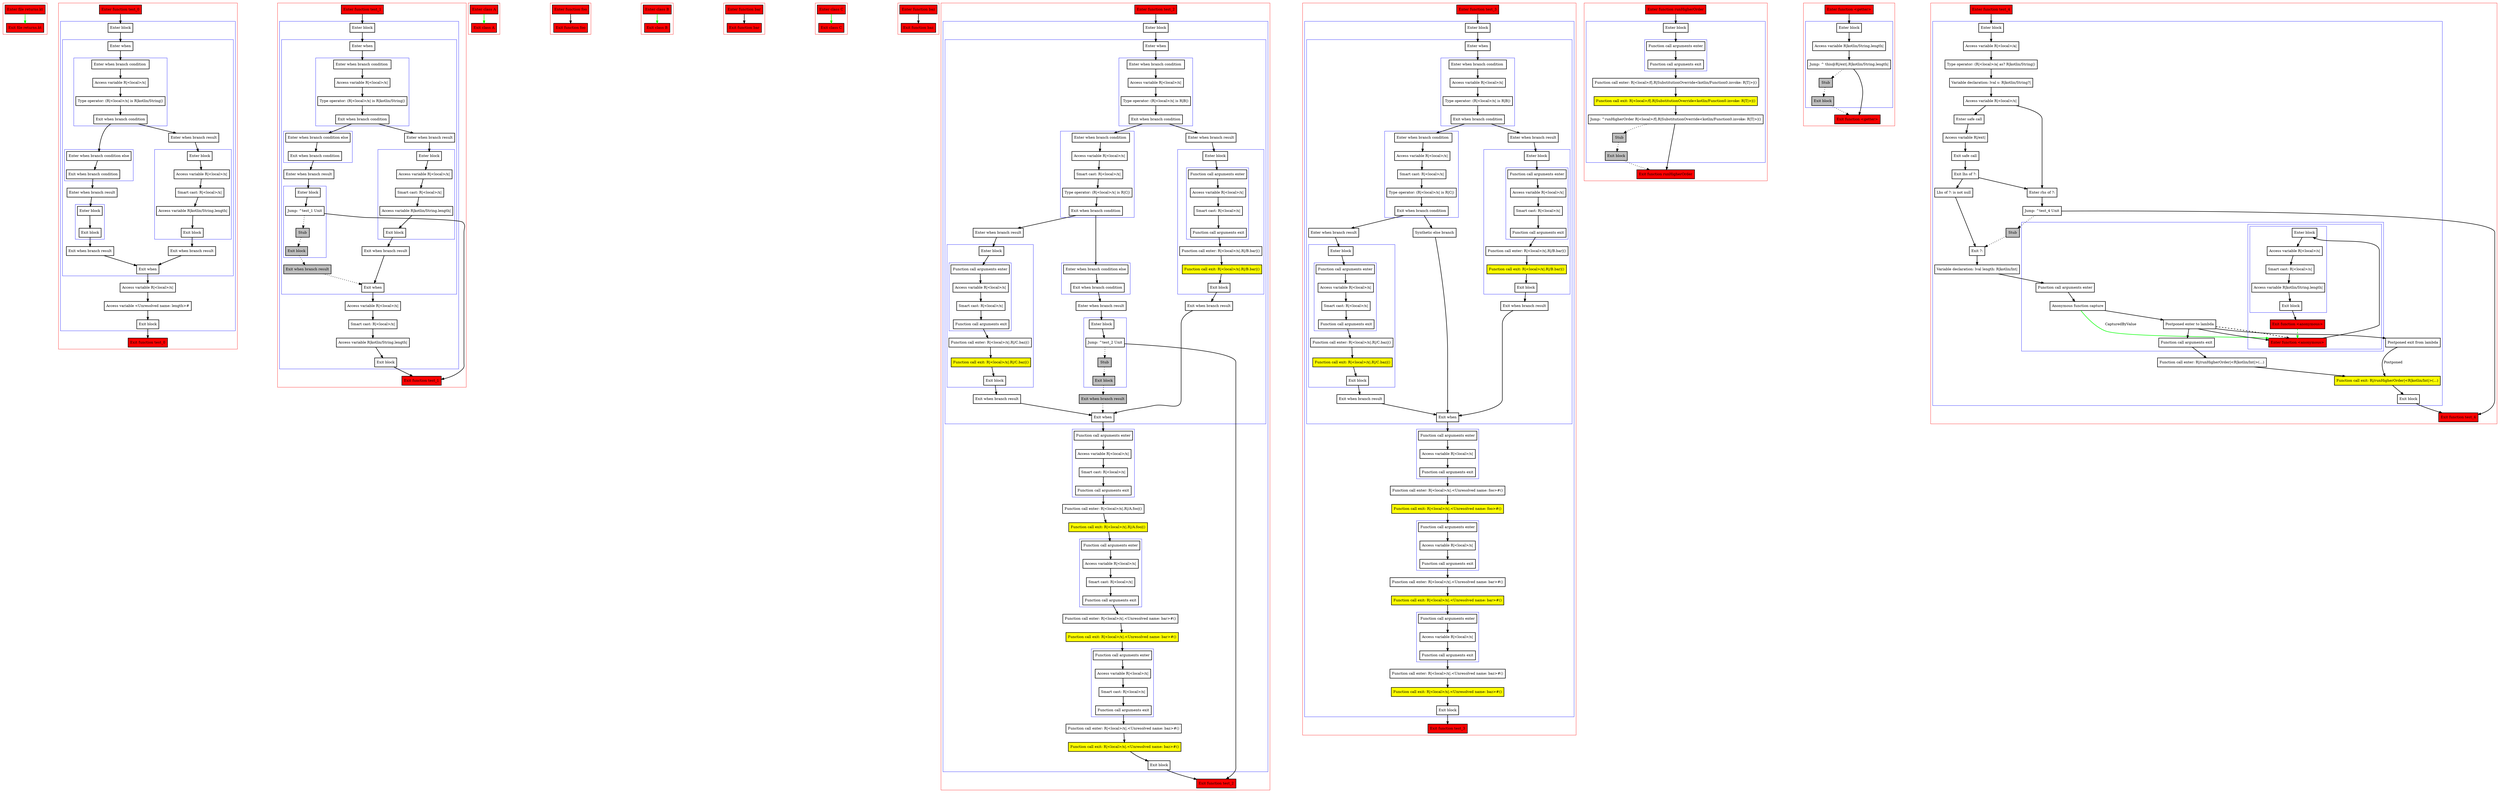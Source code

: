 digraph returns_kt {
    graph [nodesep=3]
    node [shape=box penwidth=2]
    edge [penwidth=2]

    subgraph cluster_0 {
        color=red
        0 [label="Enter file returns.kt" style="filled" fillcolor=red];
        1 [label="Exit file returns.kt" style="filled" fillcolor=red];
    }
    0 -> {1} [color=green];

    subgraph cluster_1 {
        color=red
        2 [label="Enter function test_0" style="filled" fillcolor=red];
        subgraph cluster_2 {
            color=blue
            3 [label="Enter block"];
            subgraph cluster_3 {
                color=blue
                4 [label="Enter when"];
                subgraph cluster_4 {
                    color=blue
                    5 [label="Enter when branch condition "];
                    6 [label="Access variable R|<local>/x|"];
                    7 [label="Type operator: (R|<local>/x| is R|kotlin/String|)"];
                    8 [label="Exit when branch condition"];
                }
                subgraph cluster_5 {
                    color=blue
                    9 [label="Enter when branch condition else"];
                    10 [label="Exit when branch condition"];
                }
                11 [label="Enter when branch result"];
                subgraph cluster_6 {
                    color=blue
                    12 [label="Enter block"];
                    13 [label="Exit block"];
                }
                14 [label="Exit when branch result"];
                15 [label="Enter when branch result"];
                subgraph cluster_7 {
                    color=blue
                    16 [label="Enter block"];
                    17 [label="Access variable R|<local>/x|"];
                    18 [label="Smart cast: R|<local>/x|"];
                    19 [label="Access variable R|kotlin/String.length|"];
                    20 [label="Exit block"];
                }
                21 [label="Exit when branch result"];
                22 [label="Exit when"];
            }
            23 [label="Access variable R|<local>/x|"];
            24 [label="Access variable <Unresolved name: length>#"];
            25 [label="Exit block"];
        }
        26 [label="Exit function test_0" style="filled" fillcolor=red];
    }
    2 -> {3};
    3 -> {4};
    4 -> {5};
    5 -> {6};
    6 -> {7};
    7 -> {8};
    8 -> {9 15};
    9 -> {10};
    10 -> {11};
    11 -> {12};
    12 -> {13};
    13 -> {14};
    14 -> {22};
    15 -> {16};
    16 -> {17};
    17 -> {18};
    18 -> {19};
    19 -> {20};
    20 -> {21};
    21 -> {22};
    22 -> {23};
    23 -> {24};
    24 -> {25};
    25 -> {26};

    subgraph cluster_8 {
        color=red
        27 [label="Enter function test_1" style="filled" fillcolor=red];
        subgraph cluster_9 {
            color=blue
            28 [label="Enter block"];
            subgraph cluster_10 {
                color=blue
                29 [label="Enter when"];
                subgraph cluster_11 {
                    color=blue
                    30 [label="Enter when branch condition "];
                    31 [label="Access variable R|<local>/x|"];
                    32 [label="Type operator: (R|<local>/x| is R|kotlin/String|)"];
                    33 [label="Exit when branch condition"];
                }
                subgraph cluster_12 {
                    color=blue
                    34 [label="Enter when branch condition else"];
                    35 [label="Exit when branch condition"];
                }
                36 [label="Enter when branch result"];
                subgraph cluster_13 {
                    color=blue
                    37 [label="Enter block"];
                    38 [label="Jump: ^test_1 Unit"];
                    39 [label="Stub" style="filled" fillcolor=gray];
                    40 [label="Exit block" style="filled" fillcolor=gray];
                }
                41 [label="Exit when branch result" style="filled" fillcolor=gray];
                42 [label="Enter when branch result"];
                subgraph cluster_14 {
                    color=blue
                    43 [label="Enter block"];
                    44 [label="Access variable R|<local>/x|"];
                    45 [label="Smart cast: R|<local>/x|"];
                    46 [label="Access variable R|kotlin/String.length|"];
                    47 [label="Exit block"];
                }
                48 [label="Exit when branch result"];
                49 [label="Exit when"];
            }
            50 [label="Access variable R|<local>/x|"];
            51 [label="Smart cast: R|<local>/x|"];
            52 [label="Access variable R|kotlin/String.length|"];
            53 [label="Exit block"];
        }
        54 [label="Exit function test_1" style="filled" fillcolor=red];
    }
    27 -> {28};
    28 -> {29};
    29 -> {30};
    30 -> {31};
    31 -> {32};
    32 -> {33};
    33 -> {34 42};
    34 -> {35};
    35 -> {36};
    36 -> {37};
    37 -> {38};
    38 -> {54};
    38 -> {39} [style=dotted];
    39 -> {40} [style=dotted];
    40 -> {41} [style=dotted];
    41 -> {49} [style=dotted];
    42 -> {43};
    43 -> {44};
    44 -> {45};
    45 -> {46};
    46 -> {47};
    47 -> {48};
    48 -> {49};
    49 -> {50};
    50 -> {51};
    51 -> {52};
    52 -> {53};
    53 -> {54};

    subgraph cluster_15 {
        color=red
        55 [label="Enter class A" style="filled" fillcolor=red];
        56 [label="Exit class A" style="filled" fillcolor=red];
    }
    55 -> {56} [color=green];

    subgraph cluster_16 {
        color=red
        57 [label="Enter function foo" style="filled" fillcolor=red];
        58 [label="Exit function foo" style="filled" fillcolor=red];
    }
    57 -> {58};

    subgraph cluster_17 {
        color=red
        59 [label="Enter class B" style="filled" fillcolor=red];
        60 [label="Exit class B" style="filled" fillcolor=red];
    }
    59 -> {60} [color=green];

    subgraph cluster_18 {
        color=red
        61 [label="Enter function bar" style="filled" fillcolor=red];
        62 [label="Exit function bar" style="filled" fillcolor=red];
    }
    61 -> {62};

    subgraph cluster_19 {
        color=red
        63 [label="Enter class C" style="filled" fillcolor=red];
        64 [label="Exit class C" style="filled" fillcolor=red];
    }
    63 -> {64} [color=green];

    subgraph cluster_20 {
        color=red
        65 [label="Enter function baz" style="filled" fillcolor=red];
        66 [label="Exit function baz" style="filled" fillcolor=red];
    }
    65 -> {66};

    subgraph cluster_21 {
        color=red
        67 [label="Enter function test_2" style="filled" fillcolor=red];
        subgraph cluster_22 {
            color=blue
            68 [label="Enter block"];
            subgraph cluster_23 {
                color=blue
                69 [label="Enter when"];
                subgraph cluster_24 {
                    color=blue
                    70 [label="Enter when branch condition "];
                    71 [label="Access variable R|<local>/x|"];
                    72 [label="Type operator: (R|<local>/x| is R|B|)"];
                    73 [label="Exit when branch condition"];
                }
                subgraph cluster_25 {
                    color=blue
                    74 [label="Enter when branch condition "];
                    75 [label="Access variable R|<local>/x|"];
                    76 [label="Smart cast: R|<local>/x|"];
                    77 [label="Type operator: (R|<local>/x| is R|C|)"];
                    78 [label="Exit when branch condition"];
                }
                subgraph cluster_26 {
                    color=blue
                    79 [label="Enter when branch condition else"];
                    80 [label="Exit when branch condition"];
                }
                81 [label="Enter when branch result"];
                subgraph cluster_27 {
                    color=blue
                    82 [label="Enter block"];
                    83 [label="Jump: ^test_2 Unit"];
                    84 [label="Stub" style="filled" fillcolor=gray];
                    85 [label="Exit block" style="filled" fillcolor=gray];
                }
                86 [label="Exit when branch result" style="filled" fillcolor=gray];
                87 [label="Enter when branch result"];
                subgraph cluster_28 {
                    color=blue
                    88 [label="Enter block"];
                    subgraph cluster_29 {
                        color=blue
                        89 [label="Function call arguments enter"];
                        90 [label="Access variable R|<local>/x|"];
                        91 [label="Smart cast: R|<local>/x|"];
                        92 [label="Function call arguments exit"];
                    }
                    93 [label="Function call enter: R|<local>/x|.R|/C.baz|()"];
                    94 [label="Function call exit: R|<local>/x|.R|/C.baz|()" style="filled" fillcolor=yellow];
                    95 [label="Exit block"];
                }
                96 [label="Exit when branch result"];
                97 [label="Enter when branch result"];
                subgraph cluster_30 {
                    color=blue
                    98 [label="Enter block"];
                    subgraph cluster_31 {
                        color=blue
                        99 [label="Function call arguments enter"];
                        100 [label="Access variable R|<local>/x|"];
                        101 [label="Smart cast: R|<local>/x|"];
                        102 [label="Function call arguments exit"];
                    }
                    103 [label="Function call enter: R|<local>/x|.R|/B.bar|()"];
                    104 [label="Function call exit: R|<local>/x|.R|/B.bar|()" style="filled" fillcolor=yellow];
                    105 [label="Exit block"];
                }
                106 [label="Exit when branch result"];
                107 [label="Exit when"];
            }
            subgraph cluster_32 {
                color=blue
                108 [label="Function call arguments enter"];
                109 [label="Access variable R|<local>/x|"];
                110 [label="Smart cast: R|<local>/x|"];
                111 [label="Function call arguments exit"];
            }
            112 [label="Function call enter: R|<local>/x|.R|/A.foo|()"];
            113 [label="Function call exit: R|<local>/x|.R|/A.foo|()" style="filled" fillcolor=yellow];
            subgraph cluster_33 {
                color=blue
                114 [label="Function call arguments enter"];
                115 [label="Access variable R|<local>/x|"];
                116 [label="Smart cast: R|<local>/x|"];
                117 [label="Function call arguments exit"];
            }
            118 [label="Function call enter: R|<local>/x|.<Unresolved name: bar>#()"];
            119 [label="Function call exit: R|<local>/x|.<Unresolved name: bar>#()" style="filled" fillcolor=yellow];
            subgraph cluster_34 {
                color=blue
                120 [label="Function call arguments enter"];
                121 [label="Access variable R|<local>/x|"];
                122 [label="Smart cast: R|<local>/x|"];
                123 [label="Function call arguments exit"];
            }
            124 [label="Function call enter: R|<local>/x|.<Unresolved name: baz>#()"];
            125 [label="Function call exit: R|<local>/x|.<Unresolved name: baz>#()" style="filled" fillcolor=yellow];
            126 [label="Exit block"];
        }
        127 [label="Exit function test_2" style="filled" fillcolor=red];
    }
    67 -> {68};
    68 -> {69};
    69 -> {70};
    70 -> {71};
    71 -> {72};
    72 -> {73};
    73 -> {74 97};
    74 -> {75};
    75 -> {76};
    76 -> {77};
    77 -> {78};
    78 -> {79 87};
    79 -> {80};
    80 -> {81};
    81 -> {82};
    82 -> {83};
    83 -> {127};
    83 -> {84} [style=dotted];
    84 -> {85} [style=dotted];
    85 -> {86} [style=dotted];
    86 -> {107} [style=dotted];
    87 -> {88};
    88 -> {89};
    89 -> {90};
    90 -> {91};
    91 -> {92};
    92 -> {93};
    93 -> {94};
    94 -> {95};
    95 -> {96};
    96 -> {107};
    97 -> {98};
    98 -> {99};
    99 -> {100};
    100 -> {101};
    101 -> {102};
    102 -> {103};
    103 -> {104};
    104 -> {105};
    105 -> {106};
    106 -> {107};
    107 -> {108};
    108 -> {109};
    109 -> {110};
    110 -> {111};
    111 -> {112};
    112 -> {113};
    113 -> {114};
    114 -> {115};
    115 -> {116};
    116 -> {117};
    117 -> {118};
    118 -> {119};
    119 -> {120};
    120 -> {121};
    121 -> {122};
    122 -> {123};
    123 -> {124};
    124 -> {125};
    125 -> {126};
    126 -> {127};

    subgraph cluster_35 {
        color=red
        128 [label="Enter function test_3" style="filled" fillcolor=red];
        subgraph cluster_36 {
            color=blue
            129 [label="Enter block"];
            subgraph cluster_37 {
                color=blue
                130 [label="Enter when"];
                subgraph cluster_38 {
                    color=blue
                    131 [label="Enter when branch condition "];
                    132 [label="Access variable R|<local>/x|"];
                    133 [label="Type operator: (R|<local>/x| is R|B|)"];
                    134 [label="Exit when branch condition"];
                }
                subgraph cluster_39 {
                    color=blue
                    135 [label="Enter when branch condition "];
                    136 [label="Access variable R|<local>/x|"];
                    137 [label="Smart cast: R|<local>/x|"];
                    138 [label="Type operator: (R|<local>/x| is R|C|)"];
                    139 [label="Exit when branch condition"];
                }
                140 [label="Synthetic else branch"];
                141 [label="Enter when branch result"];
                subgraph cluster_40 {
                    color=blue
                    142 [label="Enter block"];
                    subgraph cluster_41 {
                        color=blue
                        143 [label="Function call arguments enter"];
                        144 [label="Access variable R|<local>/x|"];
                        145 [label="Smart cast: R|<local>/x|"];
                        146 [label="Function call arguments exit"];
                    }
                    147 [label="Function call enter: R|<local>/x|.R|/C.baz|()"];
                    148 [label="Function call exit: R|<local>/x|.R|/C.baz|()" style="filled" fillcolor=yellow];
                    149 [label="Exit block"];
                }
                150 [label="Exit when branch result"];
                151 [label="Enter when branch result"];
                subgraph cluster_42 {
                    color=blue
                    152 [label="Enter block"];
                    subgraph cluster_43 {
                        color=blue
                        153 [label="Function call arguments enter"];
                        154 [label="Access variable R|<local>/x|"];
                        155 [label="Smart cast: R|<local>/x|"];
                        156 [label="Function call arguments exit"];
                    }
                    157 [label="Function call enter: R|<local>/x|.R|/B.bar|()"];
                    158 [label="Function call exit: R|<local>/x|.R|/B.bar|()" style="filled" fillcolor=yellow];
                    159 [label="Exit block"];
                }
                160 [label="Exit when branch result"];
                161 [label="Exit when"];
            }
            subgraph cluster_44 {
                color=blue
                162 [label="Function call arguments enter"];
                163 [label="Access variable R|<local>/x|"];
                164 [label="Function call arguments exit"];
            }
            165 [label="Function call enter: R|<local>/x|.<Unresolved name: foo>#()"];
            166 [label="Function call exit: R|<local>/x|.<Unresolved name: foo>#()" style="filled" fillcolor=yellow];
            subgraph cluster_45 {
                color=blue
                167 [label="Function call arguments enter"];
                168 [label="Access variable R|<local>/x|"];
                169 [label="Function call arguments exit"];
            }
            170 [label="Function call enter: R|<local>/x|.<Unresolved name: bar>#()"];
            171 [label="Function call exit: R|<local>/x|.<Unresolved name: bar>#()" style="filled" fillcolor=yellow];
            subgraph cluster_46 {
                color=blue
                172 [label="Function call arguments enter"];
                173 [label="Access variable R|<local>/x|"];
                174 [label="Function call arguments exit"];
            }
            175 [label="Function call enter: R|<local>/x|.<Unresolved name: baz>#()"];
            176 [label="Function call exit: R|<local>/x|.<Unresolved name: baz>#()" style="filled" fillcolor=yellow];
            177 [label="Exit block"];
        }
        178 [label="Exit function test_3" style="filled" fillcolor=red];
    }
    128 -> {129};
    129 -> {130};
    130 -> {131};
    131 -> {132};
    132 -> {133};
    133 -> {134};
    134 -> {135 151};
    135 -> {136};
    136 -> {137};
    137 -> {138};
    138 -> {139};
    139 -> {140 141};
    140 -> {161};
    141 -> {142};
    142 -> {143};
    143 -> {144};
    144 -> {145};
    145 -> {146};
    146 -> {147};
    147 -> {148};
    148 -> {149};
    149 -> {150};
    150 -> {161};
    151 -> {152};
    152 -> {153};
    153 -> {154};
    154 -> {155};
    155 -> {156};
    156 -> {157};
    157 -> {158};
    158 -> {159};
    159 -> {160};
    160 -> {161};
    161 -> {162};
    162 -> {163};
    163 -> {164};
    164 -> {165};
    165 -> {166};
    166 -> {167};
    167 -> {168};
    168 -> {169};
    169 -> {170};
    170 -> {171};
    171 -> {172};
    172 -> {173};
    173 -> {174};
    174 -> {175};
    175 -> {176};
    176 -> {177};
    177 -> {178};

    subgraph cluster_47 {
        color=red
        179 [label="Enter function runHigherOrder" style="filled" fillcolor=red];
        subgraph cluster_48 {
            color=blue
            180 [label="Enter block"];
            subgraph cluster_49 {
                color=blue
                181 [label="Function call arguments enter"];
                182 [label="Function call arguments exit"];
            }
            183 [label="Function call enter: R|<local>/f|.R|SubstitutionOverride<kotlin/Function0.invoke: R|T|>|()"];
            184 [label="Function call exit: R|<local>/f|.R|SubstitutionOverride<kotlin/Function0.invoke: R|T|>|()" style="filled" fillcolor=yellow];
            185 [label="Jump: ^runHigherOrder R|<local>/f|.R|SubstitutionOverride<kotlin/Function0.invoke: R|T|>|()"];
            186 [label="Stub" style="filled" fillcolor=gray];
            187 [label="Exit block" style="filled" fillcolor=gray];
        }
        188 [label="Exit function runHigherOrder" style="filled" fillcolor=red];
    }
    179 -> {180};
    180 -> {181};
    181 -> {182};
    182 -> {183};
    183 -> {184};
    184 -> {185};
    185 -> {188};
    185 -> {186} [style=dotted];
    186 -> {187} [style=dotted];
    187 -> {188} [style=dotted];

    subgraph cluster_50 {
        color=red
        189 [label="Enter function <getter>" style="filled" fillcolor=red];
        subgraph cluster_51 {
            color=blue
            190 [label="Enter block"];
            191 [label="Access variable R|kotlin/String.length|"];
            192 [label="Jump: ^ this@R|/ext|.R|kotlin/String.length|"];
            193 [label="Stub" style="filled" fillcolor=gray];
            194 [label="Exit block" style="filled" fillcolor=gray];
        }
        195 [label="Exit function <getter>" style="filled" fillcolor=red];
    }
    189 -> {190};
    190 -> {191};
    191 -> {192};
    192 -> {195};
    192 -> {193} [style=dotted];
    193 -> {194} [style=dotted];
    194 -> {195} [style=dotted];

    subgraph cluster_52 {
        color=red
        196 [label="Enter function test_4" style="filled" fillcolor=red];
        subgraph cluster_53 {
            color=blue
            197 [label="Enter block"];
            198 [label="Access variable R|<local>/a|"];
            199 [label="Type operator: (R|<local>/a| as? R|kotlin/String|)"];
            200 [label="Variable declaration: lval s: R|kotlin/String?|"];
            201 [label="Access variable R|<local>/s|"];
            202 [label="Enter safe call"];
            203 [label="Access variable R|/ext|"];
            204 [label="Exit safe call"];
            205 [label="Exit lhs of ?:"];
            206 [label="Enter rhs of ?:"];
            207 [label="Jump: ^test_4 Unit"];
            208 [label="Stub" style="filled" fillcolor=gray];
            209 [label="Lhs of ?: is not null"];
            210 [label="Exit ?:"];
            211 [label="Variable declaration: lval length: R|kotlin/Int|"];
            subgraph cluster_54 {
                color=blue
                212 [label="Function call arguments enter"];
                213 [label="Anonymous function capture"];
                214 [label="Postponed enter to lambda"];
                subgraph cluster_55 {
                    color=blue
                    215 [label="Enter function <anonymous>" style="filled" fillcolor=red];
                    subgraph cluster_56 {
                        color=blue
                        216 [label="Enter block"];
                        217 [label="Access variable R|<local>/s|"];
                        218 [label="Smart cast: R|<local>/s|"];
                        219 [label="Access variable R|kotlin/String.length|"];
                        220 [label="Exit block"];
                    }
                    221 [label="Exit function <anonymous>" style="filled" fillcolor=red];
                }
                222 [label="Function call arguments exit"];
            }
            223 [label="Function call enter: R|/runHigherOrder|<R|kotlin/Int|>(...)"];
            224 [label="Postponed exit from lambda"];
            225 [label="Function call exit: R|/runHigherOrder|<R|kotlin/Int|>(...)" style="filled" fillcolor=yellow];
            226 [label="Exit block"];
        }
        227 [label="Exit function test_4" style="filled" fillcolor=red];
    }
    196 -> {197};
    197 -> {198};
    198 -> {199};
    199 -> {200};
    200 -> {201};
    201 -> {202 206};
    202 -> {203};
    203 -> {204};
    204 -> {205};
    205 -> {206 209};
    206 -> {207};
    207 -> {227};
    207 -> {208} [style=dotted];
    208 -> {210} [style=dotted];
    209 -> {210};
    210 -> {211};
    211 -> {212};
    212 -> {213};
    213 -> {214};
    213 -> {215} [color=green label="CapturedByValue"];
    214 -> {215 222 224};
    214 -> {215} [style=dashed];
    215 -> {216};
    216 -> {217};
    217 -> {218};
    218 -> {219};
    219 -> {220};
    220 -> {221};
    221 -> {215} [color=green style=dashed];
    222 -> {223};
    223 -> {225};
    224 -> {225} [label="Postponed"];
    225 -> {226};
    226 -> {227};

}
